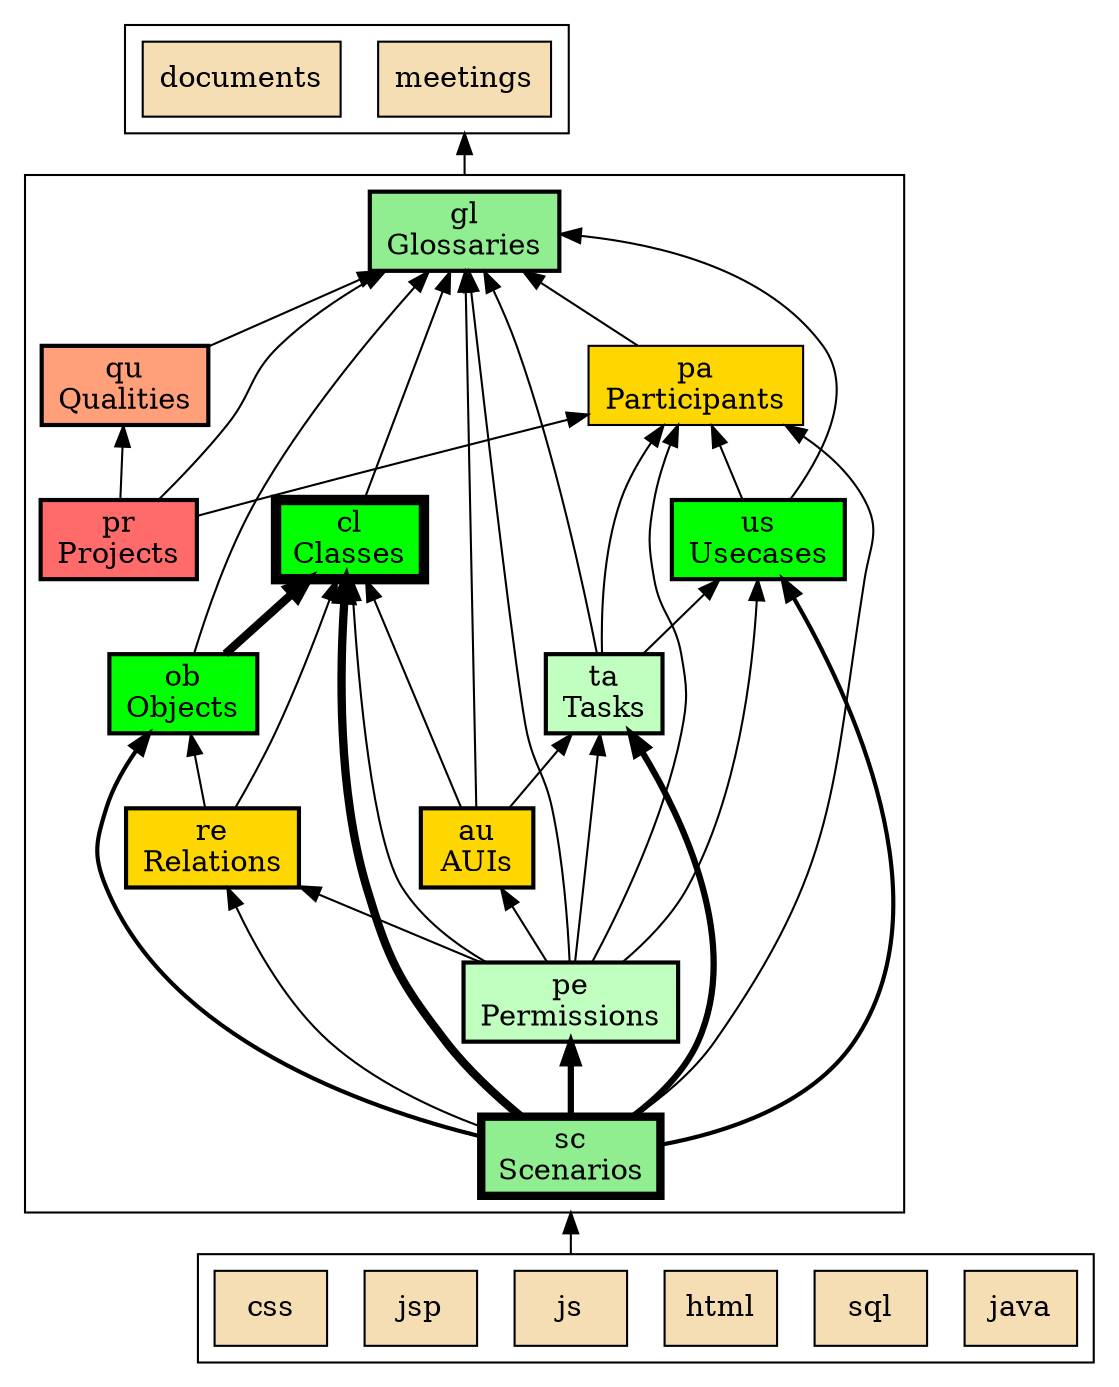    digraph G {
      graph [
        rankdir = BT,
        compound = true ]
      node [fillcolor=wheat, style="filled" , shape=box] ;

      subgraph clusterRequirements {
          meetings ;
          documents ;
      }
      subgraph clusterModels {
      gl [fillcolor=lightgreen, label="gl\nGlossaries", penwidth=2] ;
      cl [fillcolor=green1, label="cl\nClasses", penwidth=5] ;
      ob [fillcolor=green1, label="ob\nObjects",  penwidth=2] ;
      sc [fillcolor=lightgreen, label="sc\nScenarios",  penwidth=4] ;
      us [fillcolor=green1, label="us\nUsecases", penwidth=2] ;
      pe [fillcolor=darkseagreen1, label="pe\nPermissions", penwidth=2] ;
      re [fillcolor=gold1, label="re\nRelations", penwidth=2] ;
      ta [fillcolor=darkseagreen1, label="ta\nTasks", penwidth=2] ;
      pr [fillcolor=indianred1, label="pr\nProjects", penwidth=2] ;
      qu [fillcolor=lightsalmon, label="qu\nQualities", penwidth=2] ;
      pa [fillcolor=gold1, label="pa\nParticipants", penwidth=1] ;
      au [fillcolor=gold1, label="au\nAUIs", penwidth=2] ;
      cl -> gl ;
      ob -> gl ;
      ob -> cl [penwidth=4];
      re -> ob ;
      re -> cl ;
      pa -> gl ;
      us -> gl ;
      us -> pa ;
      ta -> pa ;
      ta -> gl ;
      ta -> us ;
      au -> ta ;
      au -> gl ;
      au -> cl ;
      pe -> gl ;
      pe -> re ;
      pe -> cl ;
      pe -> ta ;
      pe -> us ;
      pe -> pa ;
      pe -> au ;
      sc -> cl [penwidth=4] ;
      sc -> re ;
      sc -> ob [penwidth=2] ;
      sc -> pa ;
      sc -> us [penwidth=2] ;
      sc -> ta [penwidth=3] ;
      sc -> pe [penwidth=3] ;
      qu -> gl ;
      pr -> gl ;
      pr -> pa ;
      pr -> qu ;
      /*
      sql -> re ;
      java -> cl ;
      java -> sql ;
      html -> au ;
    */
     }
     subgraph clusterImplementation {
         java ;
         sql ;
         html ;
         js ;
         jsp ;
         css ;

     }
      // requirements [width=2, color=white, fontcolor=grey28, fillcolor=grey90] ;

      gl -> meetings [ltail=clusterModels, lhead=clusterRequirements];
      js -> sc [ltail=clusterImplementation, lhead=clusterModels];

    }

